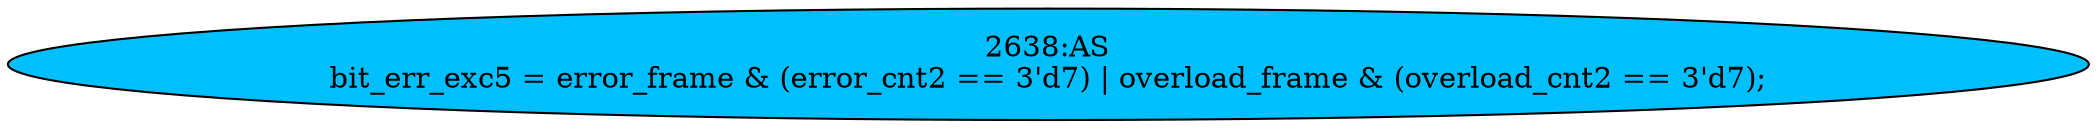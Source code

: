 strict digraph "" {
	node [label="\N"];
	"2638:AS"	 [ast="<pyverilog.vparser.ast.Assign object at 0x7f44f6b5e510>",
		def_var="['bit_err_exc5']",
		fillcolor=deepskyblue,
		label="2638:AS
bit_err_exc5 = error_frame & (error_cnt2 == 3'd7) | overload_frame & (overload_cnt2 == 3'd7);",
		statements="[]",
		style=filled,
		typ=Assign,
		use_var="['error_frame', 'error_cnt2', 'overload_frame', 'overload_cnt2']"];
}
